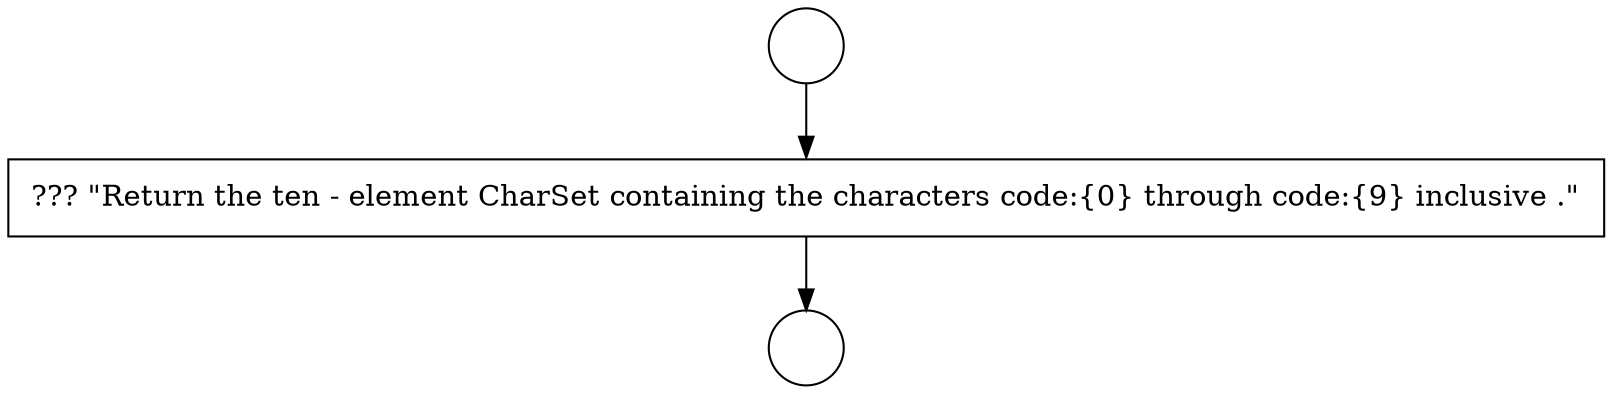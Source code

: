 digraph {
  node14853 [shape=circle label=" " color="black" fillcolor="white" style=filled]
  node14855 [shape=none, margin=0, label=<<font color="black">
    <table border="0" cellborder="1" cellspacing="0" cellpadding="10">
      <tr><td align="left">??? &quot;Return the ten - element CharSet containing the characters code:{0} through code:{9} inclusive .&quot;</td></tr>
    </table>
  </font>> color="black" fillcolor="white" style=filled]
  node14854 [shape=circle label=" " color="black" fillcolor="white" style=filled]
  node14853 -> node14855 [ color="black"]
  node14855 -> node14854 [ color="black"]
}
